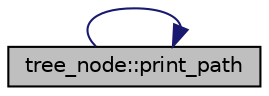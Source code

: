 digraph "tree_node::print_path"
{
  edge [fontname="Helvetica",fontsize="10",labelfontname="Helvetica",labelfontsize="10"];
  node [fontname="Helvetica",fontsize="10",shape=record];
  rankdir="LR";
  Node197 [label="tree_node::print_path",height=0.2,width=0.4,color="black", fillcolor="grey75", style="filled", fontcolor="black"];
  Node197 -> Node197 [color="midnightblue",fontsize="10",style="solid",fontname="Helvetica"];
}
